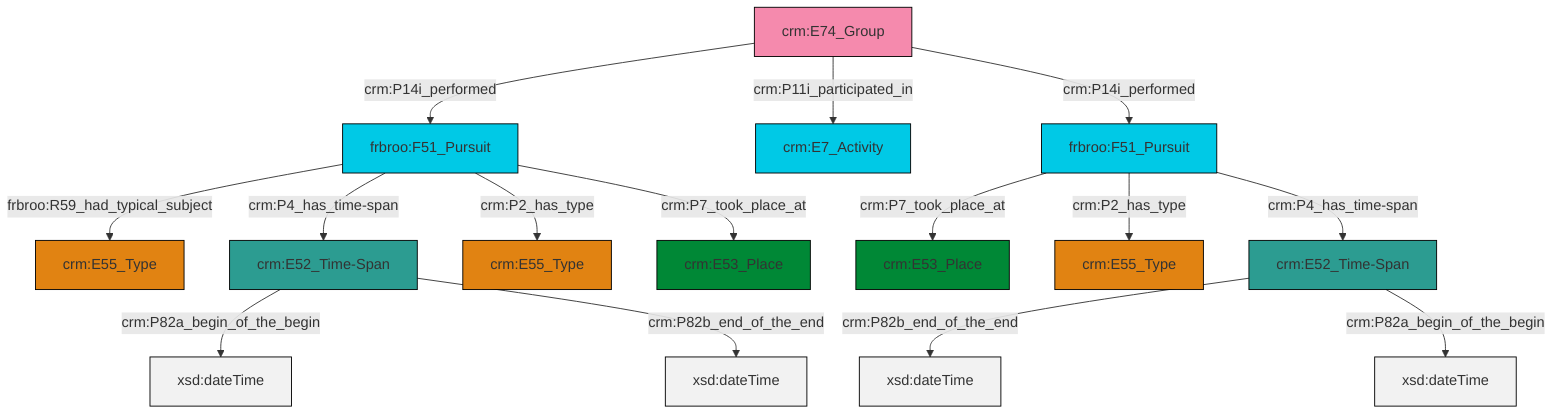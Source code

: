 graph TD
classDef Literal fill:#f2f2f2,stroke:#000000;
classDef CRM_Entity fill:#FFFFFF,stroke:#000000;
classDef Temporal_Entity fill:#00C9E6, stroke:#000000;
classDef Type fill:#E18312, stroke:#000000;
classDef Time-Span fill:#2C9C91, stroke:#000000;
classDef Appellation fill:#FFEB7F, stroke:#000000;
classDef Place fill:#008836, stroke:#000000;
classDef Persistent_Item fill:#B266B2, stroke:#000000;
classDef Conceptual_Object fill:#FFD700, stroke:#000000;
classDef Physical_Thing fill:#D2B48C, stroke:#000000;
classDef Actor fill:#f58aad, stroke:#000000;
classDef PC_Classes fill:#4ce600, stroke:#000000;
classDef Multi fill:#cccccc,stroke:#000000;

2["frbroo:F51_Pursuit"]:::Temporal_Entity -->|crm:P7_took_place_at| 3["crm:E53_Place"]:::Place
6["crm:E74_Group"]:::Actor -->|crm:P14i_performed| 0["frbroo:F51_Pursuit"]:::Temporal_Entity
6["crm:E74_Group"]:::Actor -->|crm:P11i_participated_in| 7["crm:E7_Activity"]:::Temporal_Entity
0["frbroo:F51_Pursuit"]:::Temporal_Entity -->|frbroo:R59_had_typical_subject| 8["crm:E55_Type"]:::Type
0["frbroo:F51_Pursuit"]:::Temporal_Entity -->|crm:P4_has_time-span| 10["crm:E52_Time-Span"]:::Time-Span
12["crm:E52_Time-Span"]:::Time-Span -->|crm:P82b_end_of_the_end| 13[xsd:dateTime]:::Literal
0["frbroo:F51_Pursuit"]:::Temporal_Entity -->|crm:P2_has_type| 15["crm:E55_Type"]:::Type
6["crm:E74_Group"]:::Actor -->|crm:P14i_performed| 2["frbroo:F51_Pursuit"]:::Temporal_Entity
2["frbroo:F51_Pursuit"]:::Temporal_Entity -->|crm:P2_has_type| 4["crm:E55_Type"]:::Type
12["crm:E52_Time-Span"]:::Time-Span -->|crm:P82a_begin_of_the_begin| 20[xsd:dateTime]:::Literal
0["frbroo:F51_Pursuit"]:::Temporal_Entity -->|crm:P7_took_place_at| 22["crm:E53_Place"]:::Place
10["crm:E52_Time-Span"]:::Time-Span -->|crm:P82a_begin_of_the_begin| 25[xsd:dateTime]:::Literal
10["crm:E52_Time-Span"]:::Time-Span -->|crm:P82b_end_of_the_end| 26[xsd:dateTime]:::Literal
2["frbroo:F51_Pursuit"]:::Temporal_Entity -->|crm:P4_has_time-span| 12["crm:E52_Time-Span"]:::Time-Span